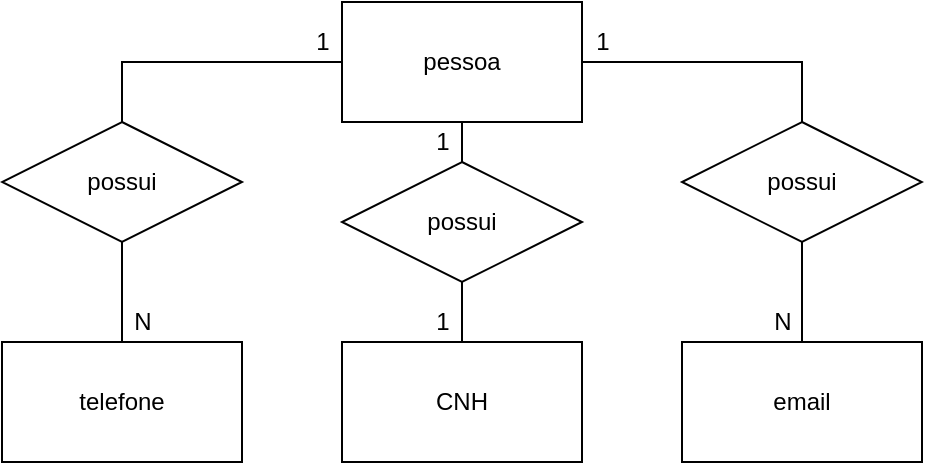 <mxfile version="14.6.13" type="device"><diagram id="ZnkEkvekL7ND85FNBfqV" name="Page-1"><mxGraphModel dx="1086" dy="806" grid="1" gridSize="10" guides="1" tooltips="1" connect="1" arrows="1" fold="1" page="1" pageScale="1" pageWidth="827" pageHeight="1169" math="0" shadow="0"><root><mxCell id="0"/><mxCell id="1" parent="0"/><mxCell id="ITP4RB-jCa3xygCFlYO2-5" style="edgeStyle=orthogonalEdgeStyle;rounded=0;orthogonalLoop=1;jettySize=auto;html=1;entryX=0.5;entryY=0;entryDx=0;entryDy=0;endArrow=none;endFill=0;" edge="1" parent="1" source="ITP4RB-jCa3xygCFlYO2-1" target="ITP4RB-jCa3xygCFlYO2-4"><mxGeometry relative="1" as="geometry"/></mxCell><mxCell id="ITP4RB-jCa3xygCFlYO2-7" style="edgeStyle=orthogonalEdgeStyle;rounded=0;orthogonalLoop=1;jettySize=auto;html=1;entryX=0.5;entryY=0;entryDx=0;entryDy=0;endArrow=none;endFill=0;" edge="1" parent="1" source="ITP4RB-jCa3xygCFlYO2-1" target="ITP4RB-jCa3xygCFlYO2-6"><mxGeometry relative="1" as="geometry"/></mxCell><mxCell id="ITP4RB-jCa3xygCFlYO2-13" style="edgeStyle=orthogonalEdgeStyle;rounded=0;orthogonalLoop=1;jettySize=auto;html=1;entryX=0.5;entryY=0;entryDx=0;entryDy=0;endArrow=none;endFill=0;" edge="1" parent="1" source="ITP4RB-jCa3xygCFlYO2-1" target="ITP4RB-jCa3xygCFlYO2-10"><mxGeometry relative="1" as="geometry"/></mxCell><mxCell id="ITP4RB-jCa3xygCFlYO2-1" value="pessoa" style="rounded=0;whiteSpace=wrap;html=1;" vertex="1" parent="1"><mxGeometry x="350" y="10" width="120" height="60" as="geometry"/></mxCell><mxCell id="ITP4RB-jCa3xygCFlYO2-2" value="email" style="rounded=0;whiteSpace=wrap;html=1;" vertex="1" parent="1"><mxGeometry x="520" y="180" width="120" height="60" as="geometry"/></mxCell><mxCell id="ITP4RB-jCa3xygCFlYO2-3" value="telefone" style="rounded=0;whiteSpace=wrap;html=1;" vertex="1" parent="1"><mxGeometry x="180" y="180" width="120" height="60" as="geometry"/></mxCell><mxCell id="ITP4RB-jCa3xygCFlYO2-9" style="edgeStyle=orthogonalEdgeStyle;rounded=0;orthogonalLoop=1;jettySize=auto;html=1;entryX=0.5;entryY=0;entryDx=0;entryDy=0;endArrow=none;endFill=0;" edge="1" parent="1" source="ITP4RB-jCa3xygCFlYO2-4" target="ITP4RB-jCa3xygCFlYO2-2"><mxGeometry relative="1" as="geometry"/></mxCell><mxCell id="ITP4RB-jCa3xygCFlYO2-4" value="possui" style="shape=rhombus;perimeter=rhombusPerimeter;whiteSpace=wrap;html=1;align=center;" vertex="1" parent="1"><mxGeometry x="520" y="70" width="120" height="60" as="geometry"/></mxCell><mxCell id="ITP4RB-jCa3xygCFlYO2-8" style="edgeStyle=orthogonalEdgeStyle;rounded=0;orthogonalLoop=1;jettySize=auto;html=1;entryX=0.5;entryY=0;entryDx=0;entryDy=0;endArrow=none;endFill=0;" edge="1" parent="1" source="ITP4RB-jCa3xygCFlYO2-6" target="ITP4RB-jCa3xygCFlYO2-3"><mxGeometry relative="1" as="geometry"/></mxCell><mxCell id="ITP4RB-jCa3xygCFlYO2-6" value="possui" style="shape=rhombus;perimeter=rhombusPerimeter;whiteSpace=wrap;html=1;align=center;" vertex="1" parent="1"><mxGeometry x="180" y="70" width="120" height="60" as="geometry"/></mxCell><mxCell id="ITP4RB-jCa3xygCFlYO2-11" style="edgeStyle=orthogonalEdgeStyle;rounded=0;orthogonalLoop=1;jettySize=auto;html=1;endArrow=none;endFill=0;" edge="1" parent="1" source="ITP4RB-jCa3xygCFlYO2-10"><mxGeometry relative="1" as="geometry"><mxPoint x="410" y="180" as="targetPoint"/></mxGeometry></mxCell><mxCell id="ITP4RB-jCa3xygCFlYO2-10" value="possui" style="shape=rhombus;perimeter=rhombusPerimeter;whiteSpace=wrap;html=1;align=center;" vertex="1" parent="1"><mxGeometry x="350" y="90" width="120" height="60" as="geometry"/></mxCell><mxCell id="ITP4RB-jCa3xygCFlYO2-12" value="CNH" style="rounded=0;whiteSpace=wrap;html=1;" vertex="1" parent="1"><mxGeometry x="350" y="180" width="120" height="60" as="geometry"/></mxCell><mxCell id="ITP4RB-jCa3xygCFlYO2-14" value="1" style="text;html=1;align=center;verticalAlign=middle;resizable=0;points=[];autosize=1;strokeColor=none;" vertex="1" parent="1"><mxGeometry x="330" y="20" width="20" height="20" as="geometry"/></mxCell><mxCell id="ITP4RB-jCa3xygCFlYO2-15" value="1" style="text;html=1;align=center;verticalAlign=middle;resizable=0;points=[];autosize=1;strokeColor=none;" vertex="1" parent="1"><mxGeometry x="390" y="160" width="20" height="20" as="geometry"/></mxCell><mxCell id="ITP4RB-jCa3xygCFlYO2-16" value="1" style="text;html=1;align=center;verticalAlign=middle;resizable=0;points=[];autosize=1;strokeColor=none;" vertex="1" parent="1"><mxGeometry x="390" y="70" width="20" height="20" as="geometry"/></mxCell><mxCell id="ITP4RB-jCa3xygCFlYO2-17" value="1" style="text;html=1;align=center;verticalAlign=middle;resizable=0;points=[];autosize=1;strokeColor=none;" vertex="1" parent="1"><mxGeometry x="470" y="20" width="20" height="20" as="geometry"/></mxCell><mxCell id="ITP4RB-jCa3xygCFlYO2-18" value="N" style="text;html=1;align=center;verticalAlign=middle;resizable=0;points=[];autosize=1;strokeColor=none;" vertex="1" parent="1"><mxGeometry x="560" y="160" width="20" height="20" as="geometry"/></mxCell><mxCell id="ITP4RB-jCa3xygCFlYO2-19" value="N" style="text;html=1;align=center;verticalAlign=middle;resizable=0;points=[];autosize=1;strokeColor=none;" vertex="1" parent="1"><mxGeometry x="240" y="160" width="20" height="20" as="geometry"/></mxCell></root></mxGraphModel></diagram></mxfile>